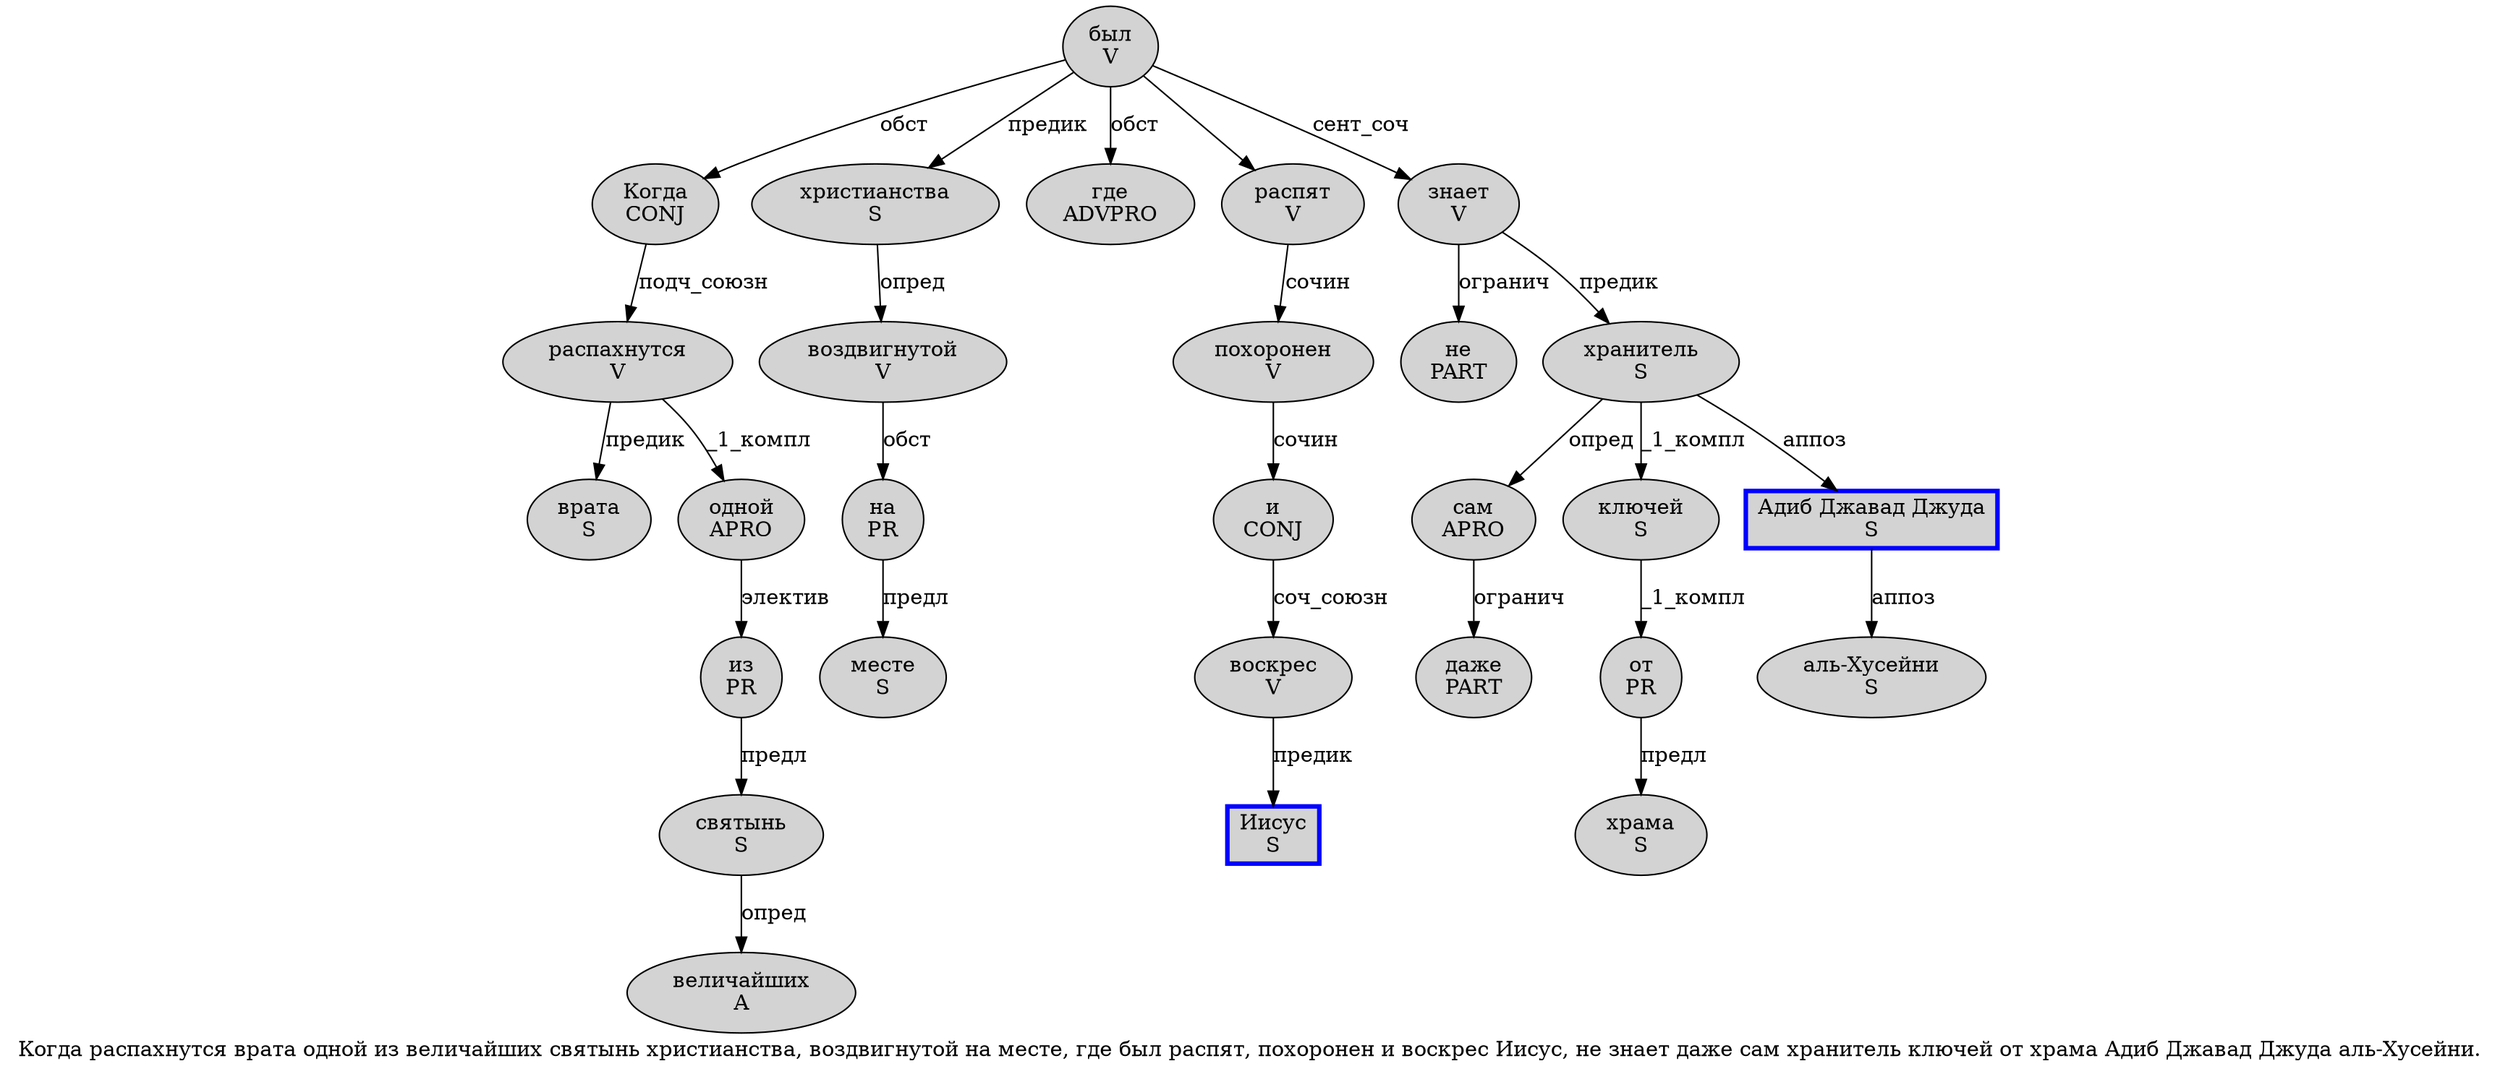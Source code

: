 digraph SENTENCE_317 {
	graph [label="Когда распахнутся врата одной из величайших святынь христианства, воздвигнутой на месте, где был распят, похоронен и воскрес Иисус, не знает даже сам хранитель ключей от храма Адиб Джавад Джуда аль-Хусейни."]
	node [style=filled]
		0 [label="Когда
CONJ" color="" fillcolor=lightgray penwidth=1 shape=ellipse]
		1 [label="распахнутся
V" color="" fillcolor=lightgray penwidth=1 shape=ellipse]
		2 [label="врата
S" color="" fillcolor=lightgray penwidth=1 shape=ellipse]
		3 [label="одной
APRO" color="" fillcolor=lightgray penwidth=1 shape=ellipse]
		4 [label="из
PR" color="" fillcolor=lightgray penwidth=1 shape=ellipse]
		5 [label="величайших
A" color="" fillcolor=lightgray penwidth=1 shape=ellipse]
		6 [label="святынь
S" color="" fillcolor=lightgray penwidth=1 shape=ellipse]
		7 [label="христианства
S" color="" fillcolor=lightgray penwidth=1 shape=ellipse]
		9 [label="воздвигнутой
V" color="" fillcolor=lightgray penwidth=1 shape=ellipse]
		10 [label="на
PR" color="" fillcolor=lightgray penwidth=1 shape=ellipse]
		11 [label="месте
S" color="" fillcolor=lightgray penwidth=1 shape=ellipse]
		13 [label="где
ADVPRO" color="" fillcolor=lightgray penwidth=1 shape=ellipse]
		14 [label="был
V" color="" fillcolor=lightgray penwidth=1 shape=ellipse]
		15 [label="распят
V" color="" fillcolor=lightgray penwidth=1 shape=ellipse]
		17 [label="похоронен
V" color="" fillcolor=lightgray penwidth=1 shape=ellipse]
		18 [label="и
CONJ" color="" fillcolor=lightgray penwidth=1 shape=ellipse]
		19 [label="воскрес
V" color="" fillcolor=lightgray penwidth=1 shape=ellipse]
		20 [label="Иисус
S" color=blue fillcolor=lightgray penwidth=3 shape=box]
		22 [label="не
PART" color="" fillcolor=lightgray penwidth=1 shape=ellipse]
		23 [label="знает
V" color="" fillcolor=lightgray penwidth=1 shape=ellipse]
		24 [label="даже
PART" color="" fillcolor=lightgray penwidth=1 shape=ellipse]
		25 [label="сам
APRO" color="" fillcolor=lightgray penwidth=1 shape=ellipse]
		26 [label="хранитель
S" color="" fillcolor=lightgray penwidth=1 shape=ellipse]
		27 [label="ключей
S" color="" fillcolor=lightgray penwidth=1 shape=ellipse]
		28 [label="от
PR" color="" fillcolor=lightgray penwidth=1 shape=ellipse]
		29 [label="храма
S" color="" fillcolor=lightgray penwidth=1 shape=ellipse]
		30 [label="Адиб Джавад Джуда
S" color=blue fillcolor=lightgray penwidth=3 shape=box]
		31 [label="аль-Хусейни
S" color="" fillcolor=lightgray penwidth=1 shape=ellipse]
			3 -> 4 [label="электив"]
			25 -> 24 [label="огранич"]
			23 -> 22 [label="огранич"]
			23 -> 26 [label="предик"]
			28 -> 29 [label="предл"]
			14 -> 0 [label="обст"]
			14 -> 7 [label="предик"]
			14 -> 13 [label="обст"]
			14 -> 15
			14 -> 23 [label="сент_соч"]
			17 -> 18 [label="сочин"]
			27 -> 28 [label="_1_компл"]
			10 -> 11 [label="предл"]
			30 -> 31 [label="аппоз"]
			0 -> 1 [label="подч_союзн"]
			26 -> 25 [label="опред"]
			26 -> 27 [label="_1_компл"]
			26 -> 30 [label="аппоз"]
			6 -> 5 [label="опред"]
			19 -> 20 [label="предик"]
			18 -> 19 [label="соч_союзн"]
			9 -> 10 [label="обст"]
			1 -> 2 [label="предик"]
			1 -> 3 [label="_1_компл"]
			7 -> 9 [label="опред"]
			4 -> 6 [label="предл"]
			15 -> 17 [label="сочин"]
}